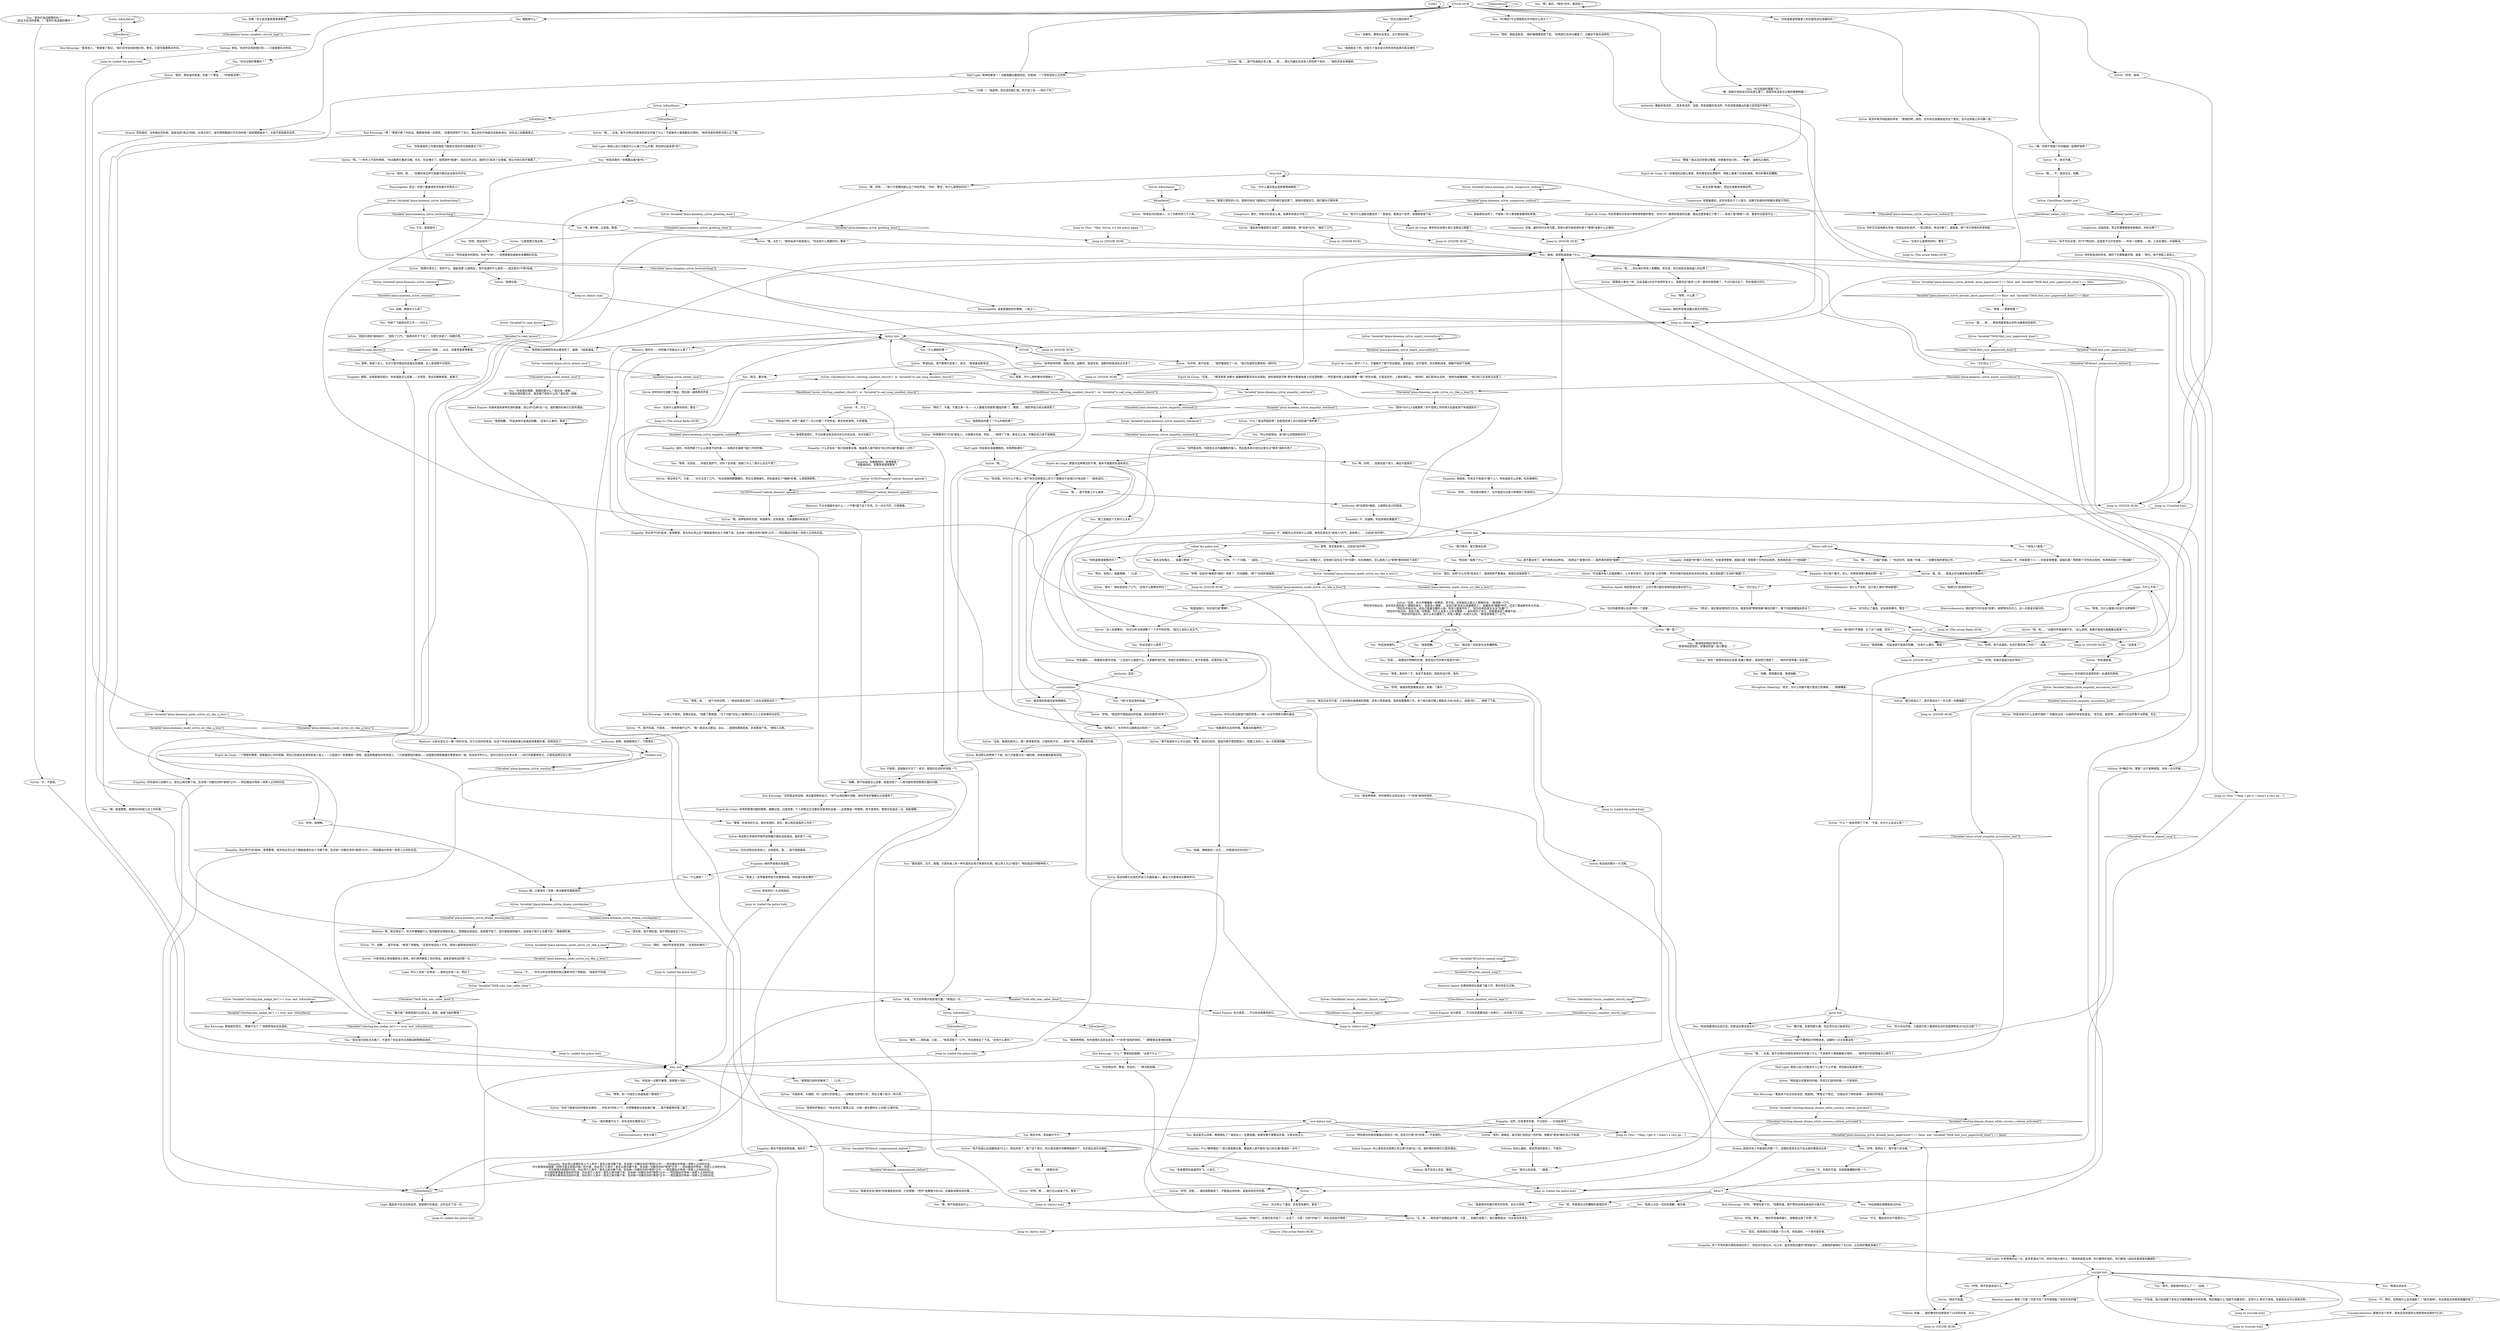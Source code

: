 # KINEEMA / SYLVIE
# Your wildly successful phone call to Sylvie Malaiika.
# ==================================================
digraph G {
	  0 [label="START"];
	  1 [label="input"];
	  2 [label="Volition: 好痛……就好像你的自尊受到了20点的伤害，伙计。"];
	  3 [label="Jump to: [suicide hub]"];
	  4 [label="Sylvie: “看起来你像是把它当掉了，但是相信我，我*没有*过问。”她叹了口气。"];
	  5 [label="Volition: 放松。你迟早会找到他们的——只是需要花点时间。"];
	  6 [label="Inland Empire: 有点意思……不过你还是要找到它。"];
	  7 [label="Sylvie: IsKimHere()"];
	  8 [label="IsKimHere()", shape=diamond];
	  9 [label="!(IsKimHere())", shape=diamond];
	  10 [label="Empathy: 你能做到吗，爱情警督？\n你能做到吗，双重荣誉爱情警督？"];
	  11 [label="Empathy: 你必须*行动*起来，爱情警督。首先你必须让这个歇斯底里的女人冷静下来，告诉她一切都在你的*掌控*之中——然后跟加尔特来一场男人之间的对话。"];
	  12 [label="Empathy: 你可以听出她语气里的愤懑——她一点也不想再次跟你通话。"];
	  13 [label="why_hub"];
	  14 [label="called the police hub"];
	  15 [label="You: “我就直说了吧，你是为了保全自己的性命而选择无视法律吗？”"];
	  16 [label="Sylvie: “是的……我知道，只是……”她深深吸了一口气，然后继续说了下去。“还有什么事吗？”"];
	  17 [label="You: “我有种预感，你的感情生活将会发生一个*非常*愉快的转折。”"];
	  18 [label="You: 啊，好吧……但我也是个男人。确定不是我吗？"];
	  19 [label="You: “然后呢？我做了什么？”"];
	  20 [label="Sylvie: “好吧，警官……”她的声音越来越小，就像是远离了听筒一样。"];
	  21 [label="Esprit de Corps: 一个愤怒的警察，拒绝面对心中的恶魔，把自己的挫折发泄到其他人身上——只是因为一枚警徽和一把枪，就选择粗暴地对待其他人。一只快速燃烧的蜡烛——这就是你刚刚暴露在警督前的一面。他没有评判什么，因为已经见过太多太多——你们可能都曾有过，只是他选择记在心里。"];
	  22 [label="Authority: 是啊，我想她明白了。干得漂亮！"];
	  23 [label="Jump to: [SYLVIE HUB]"];
	  24 [label="You: “但是……我跟加尔特聊的时候，感觉他以为你离开是因为*他*。”"];
	  25 [label="Sylvie: “*而且*，我还要处理你的卫生间。就是你用*警察档案*堵住的那个，楼下的厨房都因此积水了。”"];
	  26 [label="Sylvie: “我……见鬼，我不记得对你那些该死的文件做了什么！不是每件小事我都能记得的……”她声音中的怨恨被关心取代了。"];
	  27 [label="Perception (Hearing): “老天，为什么你就不能只管自己的事呢……”她嘟囔着。"];
	  28 [label="Sylvie: “让那首歌见鬼去吧……”"];
	  29 [label="Reaction Speed: 如果她曾经在褴褛飞旋工作，那你肯定见过她。"];
	  30 [label="Sylvie: “哦，各种各样的东西。有迪斯科，还有摇滚。太多迪斯科和摇滚了……”"];
	  31 [label="failure talk hub"];
	  32 [label="Sylvie: “不。什么？”"];
	  33 [label="You: “我有没有唱过……‘圣桑小教堂’？”"];
	  34 [label="You: “那你*为什么*没报警呢？你不觉得工作的地方后面有具尸体很困扰吗？”"];
	  35 [label="Sylvie: “不，抱歉……我不知道。”她清了清喉咙。“这里有电话的人不多。铜线小偷把电话线剪走了……”"];
	  36 [label="Empathy: 有个可怜的家伙想吃掉他的布丁，然后你开始大叫，吐口水，就在他旁边模仿*悲悯射击*……还朝他的食物吐了点口水，之后他好像就没碰过了……"];
	  37 [label="Sylvie: 电流中再次响起她的声音：“那很好啊，真的。也许你应该继续追求这个爱好。也许这样能让你冷静一些。”"];
	  38 [label="Sylvie: “不，我不知道。不是我……”她有些喘不过气。“我一直没去过那边，自从……我很怕那股恶臭，还有那具尸体。”她陷入沉默。"];
	  39 [label="Esprit de Corps: 警督对这种情况的不满，根本不需要用言语来表达。"];
	  40 [label="Sylvie: “我见过水手打架，工会的家伙偷摸我的屁股，还有小孩来偷酒。曾经有整整两个月，有个家伙每天晚上都黏在卡拉OK机上。但是*你*……”她停了下来。"];
	  41 [label="Sylvie: 你听见无线电那头传来一阵放松的叹息声。一阵沉默后，电话中断了。紧接着，那个早已熟悉的声音响起："];
	  42 [label="Jump to: [SYLVIE HUB]"];
	  43 [label="You: “你是说我吗？你需要远离*我*吗？”"];
	  44 [label="Sylvie: “特别是你的房间像被台风刮过一样。弄丢它们是*你*的错——不是我的。”"];
	  45 [label="You: 是啊。她是个女人。也许只是对商品的态度比较强硬。女人是很看中交易的。"];
	  46 [label="love failure hub"];
	  47 [label="skua hub"];
	  48 [label="You: “听起来一点都不像我，我很爱小鸟的！”"];
	  49 [label="You: “继续。我想知道我做了什么。”"];
	  50 [label="SYLVIE HUB"];
	  51 [label="You: “现在哭已经有点太晚了，不是吗？你应该早点用眼泪把警察招来的。”"];
	  52 [label="Sylvie: “哦……不，我没见过，抱歉。”"];
	  53 [label="Reaction Speed: 她回答得太快了，让你不禁只能好奇她到底还擅长些什么。"];
	  54 [label="Drama: 哦，又要来吗？吾辈一直试着帮您摆脱掉的。"];
	  55 [label="Sylvie: “你不住在这里，你*不*明白的。这里是不允许告密的——所有一切都是……呃，工会处理的。内部解决。”"];
	  56 [label="Sylvie: Variable[\"plaza.kineema_sylvie_composure_uniform\"]"];
	  57 [label="Variable[\"plaza.kineema_sylvie_composure_uniform\"]", shape=diamond];
	  58 [label="!(Variable[\"plaza.kineema_sylvie_composure_uniform\"])", shape=diamond];
	  59 [label="You: 金也没穿*制服*，而且在我看来他很自然。"];
	  60 [label="Sylvie: Variable[\"plaza.kineema_sylvie_esprit_youruniform\"]"];
	  61 [label="Variable[\"plaza.kineema_sylvie_esprit_youruniform\"]", shape=diamond];
	  62 [label="!(Variable[\"plaza.kineema_sylvie_esprit_youruniform\"])", shape=diamond];
	  63 [label="Sylvie: “我……见鬼，我不记得对你那该死的文件做了什么！不是每件小事我都会记得的。”她声音里的愤怒为担心让了路。"];
	  64 [label="Sylvie: 电话线另一头没有回应。"];
	  65 [label="Sylvie: “我，呃……是我从你马桶里掏出来的那些吗？”"];
	  66 [label="Sylvie: Variable[\"tc.rank_known\"]"];
	  67 [label="Variable[\"tc.rank_known\"]", shape=diamond];
	  68 [label="!(Variable[\"tc.rank_known\"])", shape=diamond];
	  69 [label="You: “抱歉。那首歌的事，我很抱歉。”"];
	  70 [label="Sylvie: CheckItem(\"music_smallest_church_tape\")"];
	  71 [label="CheckItem(\"music_smallest_church_tape\")", shape=diamond];
	  72 [label="!(CheckItem(\"music_smallest_church_tape\"))", shape=diamond];
	  73 [label="Empathy: 当然。还有更多的爱。不过现在——行动起来吧！"];
	  74 [label="Sylvie: “各种各样的歌。招摇乐团。迪斯科，摇滚也有。迪斯科和摇滚有点太多了……”"];
	  75 [label="You: “喂，我是警察。我想问问你前几天工作的事。”"];
	  76 [label="You: “没事的，事情总会发生。这不是你的错。”"];
	  77 [label="Sylvie: “拜托了，不要。不要又来一次——人人都看见你那把‘酷炫的枪’了，警探……”她的声音已经出离愤怒了。"];
	  78 [label="You: “也许你能帮我认出其中的一个首歌……”"];
	  79 [label="Sylvie: Variable[\"plaza.kineema_sylvie_reaction\"]"];
	  80 [label="Variable[\"plaza.kineema_sylvie_reaction\"]", shape=diamond];
	  81 [label="!(Variable[\"plaza.kineema_sylvie_reaction\"])", shape=diamond];
	  82 [label="You: “等等，你一开始怎么知道我是个警探的？”"];
	  83 [label="Sylvie: “是的，呃……”安静的电流声代表塞尔维对此没有任何评论。"];
	  84 [label="Sylvie: “我很抱歉。”听起来她不是真的抱歉。“还有什么事吗，警探？”"];
	  85 [label="You: “好吧。你离开是因为加尔特吗？”"];
	  86 [label="Sylvie: “也许吧，我不知道……”她好像放松了一点。“我只知道现在要放松一段时间。”"];
	  87 [label="You: “塞尔维？我相信我们之前见过。是我，褴褛飞旋的警探！”"];
	  88 [label="Sylvie: IsKimHere()"];
	  89 [label="IsKimHere()", shape=diamond];
	  90 [label="!(IsKimHere())", shape=diamond];
	  91 [label="Sylvie: “你得去问问其他人。马丁内斯有好几千人呢。”"];
	  92 [label="Kim Kitsuragi: “看起来卡拉洁没有说谎，就是她。”警督记下笔记。“这就证实了她的故事——是她打的电话。”"];
	  93 [label="Inland Empire: 你身体里有某种东西叫嚣着，想让你*忘掉*这一切。就好像你扔掉它们是有理由。"];
	  94 [label="Sylvie: Variable[\"XP.sylvie_named_song\"]"];
	  95 [label="Variable[\"XP.sylvie_named_song\"]", shape=diamond];
	  96 [label="!(Variable[\"XP.sylvie_named_song\"])", shape=diamond];
	  97 [label="You: “听起来确实很像我说过的话。”"];
	  98 [label="You: “我真心为这一切向你道歉，塞尔维。”"];
	  99 [label="You: “姑娘，稍微放松一点点……你难道没派对过吗？”"];
	  100 [label="Jump to: [called the police hub]"];
	  101 [label="Sylvie: 电话线那头女孩的声音几乎越变越小，最后几乎要淹没在静电声中。"];
	  102 [label="Sylvie: “嗯。”"];
	  103 [label="You: “其实呢，我不想知道。我不想知道发生了什么。”"];
	  104 [label="You: 摆脱掉什么？"];
	  105 [label="You: “我身上一定带着某种官方的警察档案。你知道可能在哪吗？”"];
	  106 [label="You: “好吧，我理解。”"];
	  107 [label="You: “抱歉，我不知道是怎么回事，就是失控了——我可能有愤怒管理方面的问题。”"];
	  108 [label="Composure: 是的，你绝对应该这么做。如果弄丢就太可怕了。"];
	  109 [label="Empathy: 她的声音里流露出真实的悲伤。"];
	  110 [label="Sylvie: “招摇乐团的‘继续前行’。”她叹了口气。“我再也听不下去了，你把它变成了一场模仿秀。”"];
	  111 [label="Sylvie: “你是说我为什么会离开酒吧？”你能听出另一头她的声音有些紧张。“老实说，我觉得……跟你讨论这件事不太舒服，先生。”"];
	  112 [label="Volition: 别这么偏执，她显然说的是别人，不是你。"];
	  113 [label="Sylvie: “我很抱歉。”听起来她不是真的抱歉。“还有什么事吗，警探？”"];
	  114 [label="Jump to: [SYLVIE HUB]"];
	  115 [label="Sylvie: CheckItem(\"music_smallest_church_tape\")"];
	  116 [label="CheckItem(\"music_smallest_church_tape\")", shape=diamond];
	  117 [label="!(CheckItem(\"music_smallest_church_tape\"))", shape=diamond];
	  118 [label="SYLVIE"];
	  119 [label="You: “所以你是想说，是*我*让你想辞职的吗？”"];
	  120 [label="You: “我是指我们。你应该打给*警察*。”"];
	  121 [label="Sylvie: “好吧，继续。”"];
	  122 [label="You: “你辞了飞旋旅社的工作——为什么？”"];
	  123 [label="Reaction Speed: 棒球？打架？问答节目？空中抓钥匙？安抚炸毛的猫？"];
	  124 [label="You: “我为什么威胁说要自杀？！我是说，看看这个世界，我很愿意留下来！”"];
	  125 [label="You: 不是吧，连制服也不见了！老天，我真的应该好好调查一下。"];
	  126 [label="Sylvie: “我不知道以后该跟他说*什么*。然后你来了，毁了这个地方。所以我没做任何解释就离开了。也许我应该告诉他的……”"];
	  127 [label="You: “我可以告诉他。”（接受。）"];
	  128 [label="lasthub"];
	  129 [label="Sylvie: “我甚至还没*提到*你拿着枪到处晃，打扰顾客，*恐吓*说要唱卡拉OK，还威胁说要自杀的事……”"];
	  130 [label="Volition: 我不会这么肯定，警探。"];
	  131 [label="Jump to: [You: \"\"Okay, I get it. I wasn't a very go...\"]"];
	  132 [label="You: 我很愿意帮忙，不过如果没有这些内在化的厌女症，也许也能行？"];
	  133 [label="Rhetoric: 我的天——你的脑子到底出什么事了？！"];
	  134 [label="You: “你说我在唱歌，我唱的是什么？我在找一首歌……”\n“除了招摇乐团的歌之外，我还唱了别的什么吗？我在找一首歌……”"];
	  135 [label="Sylvie: “希望如此。请不要再打给我了。再见。”她准备挂断电话。"];
	  136 [label="Sylvie: “鸟类标本。大贼鸥。你一边把它扔到墙上，一边喊着‘去死吧小鸟’，然后又像个疯子一样大笑。”"];
	  137 [label="Sylvie: “我猜也是。”"];
	  138 [label="Sylvie: “还有，你大声嚷嚷着一些教堂，杏子味，还有鱼缸之类让人费解的话。”她深吸一口气。\n“然后你开始尖叫，说你其实真的是个‘很酷的家伙’，但是没人理解……说自己是‘有史以来最酷的人’。加姆洛克*最酷*的仔。还说了跟迪斯科有关的话……”\n“然后你开始尖叫，说自己是最无趣的人类，所有人都离开你了，‘因为你真的是太太太*无趣*了。”\n“然后你开始尖叫，说自己是一坨狗屎，为什么会有人让你当警察——说你会炒了自己，但是就连这个都做不到……”\n“然后你开始尖叫，说什么末日要到了，所有人都是一坨屎什么的。”她深深地吸了一口气。"];
	  139 [label="Sylvie: “好吧……”现在她冷静多了。也许是因为注意力转移到了其他地方。"];
	  140 [label="Empathy: 不，你就是那个人——你是爱情警督，超级红娘！帮帮那个可怜的女孩吧，免得她变成一个*老姑娘*！"];
	  141 [label="Sylvie: “住在这附近的其他人。当地居民。我……我不想惹麻烦……”"];
	  142 [label="Jump to: [called the police hub]"];
	  143 [label="Jump to: [SYLVIE HUB]"];
	  144 [label="Sylvie: 电话线的那头一片沉默。"];
	  145 [label="You: “好吧，谢谢你愿意跟我谈话。保重。”[离开。]"];
	  146 [label="You: “他邀请你出去的时候，难道没有越界吗？”"];
	  147 [label="Electrochemistry: 她的语气中并没有*怨恨*。她想等你先开口，这一点是毫无疑问的。"];
	  148 [label="Sylvie: “是的。你把*什么东西*丢进去了。搞得厨房严重漏水。我想应该就是那个。”"];
	  149 [label="Empathy: 这就是*你*要介入的地方。你是爱情警督，超级红娘！帮帮那个可怜的女孩吧，免得她变成一个*老姑娘*！"];
	  150 [label="You: “老爹要带你装逼带你飞，小宝贝。”"];
	  151 [label="Empathy: 你必须*行动*起来，爱情警督。首先你必须让这个歇斯底里的女人冷静下来，告诉她一切都在你的*掌控*之中——然后跟加尔特来一场男人之间的对话。"];
	  152 [label="Electrochemistry: 发生大事了。"];
	  153 [label="Sylvie: Variable[\"whirling.kim_badge_lie\"] == true  and  IsKimHere()"];
	  154 [label="Variable[\"whirling.kim_badge_lie\"] == true  and  IsKimHere()", shape=diamond];
	  155 [label="!(Variable[\"whirling.kim_badge_lie\"] == true  and  IsKimHere())", shape=diamond];
	  156 [label="Sylvie: “哦，好吧……”她几乎是瞬间就认出了你的声音。“你好，警官，有什么能帮你的吗？”"];
	  157 [label="You: “那只贱鸟，是它罪有应得。”"];
	  158 [label="You: “明白。别担心，我能理解。”（让步。）"];
	  159 [label="Sylvie: Variable[\"plaza.kineema_made_sylvie_cry_like_a_boss\"]"];
	  160 [label="Variable[\"plaza.kineema_made_sylvie_cry_like_a_boss\"]", shape=diamond];
	  161 [label="!(Variable[\"plaza.kineema_made_sylvie_cry_like_a_boss\"])", shape=diamond];
	  162 [label="Jump to: [SYLVIE HUB]"];
	  163 [label="You: “喂，塞尔维，又是我，警探。”"];
	  164 [label="You: “其实，我觉得自己可能是一只小鸟。你知道的，一个观鸟爱好者。”"];
	  165 [label="Authority: 爆裂的电流声……更多电流声，没错，更多甜蜜的电流声。你言语里透露出的暴力显然是吓到她了。"];
	  166 [label="You: “你知道我的工作报告跑到飞旋旅社背后的垃圾箱里去了吗？”"];
	  167 [label="You: “警督，你有你的方法，我也有我的。现在，能让我完成我的工作吗？”"];
	  168 [label="Sylvie: 电话那头传来的呼吸声说明塞尔维还没挂电话。她听到了一切。"];
	  169 [label="Kim Kitsuragi: “好吧。”警督咬紧下巴。“但要知道，我不赞同这种没来由的大喊大叫。”"];
	  170 [label="You: “嗯，我不知道该说什么……”"];
	  171 [label="Sylvie: Variable[\"plaza.kineema_sylvie_already_know_paperwork\"] == false  and  Variable[\"TASK.find_your_paperwork_done\"] == false"];
	  172 [label="Variable[\"plaza.kineema_sylvie_already_know_paperwork\"] == false  and  Variable[\"TASK.find_your_paperwork_done\"] == false", shape=diamond];
	  173 [label="!(Variable[\"plaza.kineema_sylvie_already_know_paperwork\"] == false  and  Variable[\"TASK.find_your_paperwork_done\"] == false)", shape=diamond];
	  174 [label="Sylvie: Variable[\"XP.detect_compromized_skillset\"]"];
	  175 [label="Variable[\"XP.detect_compromized_skillset\"]", shape=diamond];
	  176 [label="!(Variable[\"XP.detect_compromized_skillset\"])", shape=diamond];
	  177 [label="You: “啊，是的，*那份*文件。我找到了。”"];
	  178 [label="Sylvie: “很好。那就没有丢。”她好像稍微宽慰了些。“别再把它扔进马桶里了。马桶也不喜欢这样的。”"];
	  179 [label="Sylvie: “是的，我确定。每次我们谈到这个的时候，我都会*更加*确定自己不知道。”"];
	  180 [label="You: 我的天啦，老姑娘可不行！"];
	  181 [label="You: 住嘴！你才是双重荣誉爱情警督。"];
	  182 [label="You: “我想我已经得到所有必要信息了，谢谢。”[结束通话。]"];
	  183 [label="You: “好吧。就这些吗？”"];
	  184 [label="Sylvie: Variable[\"plaza.kineema_made_sylvie_cry_like_a_boss\"]"];
	  185 [label="Variable[\"plaza.kineema_made_sylvie_cry_like_a_boss\"]", shape=diamond];
	  186 [label="!(Variable[\"plaza.kineema_made_sylvie_cry_like_a_boss\"])", shape=diamond];
	  187 [label="You: “你见过我的警徽吗？”"];
	  188 [label="You: “你见过我的枪吗？”"];
	  189 [label="You: 等等，为什么她好像对你很恼火？"];
	  190 [label="You: Variable[\"plaza.kineema_sylvie_empathy_redcheck\"]"];
	  191 [label="Variable[\"plaza.kineema_sylvie_empathy_redcheck\"]", shape=diamond];
	  192 [label="!(Variable[\"plaza.kineema_sylvie_empathy_redcheck\"])", shape=diamond];
	  193 [label="Jump to: [Untitled hub]"];
	  194 [label="Sylvie: Variable[\"plaza.kineema_sylvie_greeting_done\"]"];
	  195 [label="Variable[\"plaza.kineema_sylvie_greeting_done\"]", shape=diamond];
	  196 [label="!(Variable[\"plaza.kineema_sylvie_greeting_done\"])", shape=diamond];
	  197 [label="Sylvie: “你当着所有人的面挥舞它，让大家形容它。你说它能‘让你冷静’。然后你就开始说些自杀的玩笑话。我又想起那个生动的*画面*了。”"];
	  198 [label="Composure: 话说回来，真正的警察都是有制服的。你的去哪了？"];
	  199 [label="unionisthelaw"];
	  200 [label="You: “等等，金，”（放下你的话筒。）“她说的是实话吗？工会在这里执法吗？”"];
	  201 [label="You: 我就顺其自然了。不是每一件小事我都需要得到答案。"];
	  202 [label="Esprit de Corps: 有些穿着标志性珀尔修斯黑制服的警官，在RCM一路爬到很高的位置，最后还是穿着它下葬了——其他人更*随意*一些。看来你也是其中之一。"];
	  203 [label="Sylvie: “我……呃……那些档案是我从你的马桶里捡回来的。”"];
	  204 [label="Jump to: [The actual Radio HUB]"];
	  205 [label="You: 不过，我真是吗？"];
	  206 [label="Sylvie: Variable[\"whirling.klaasje_drama_white_success_volition_activated\"]"];
	  207 [label="Variable[\"whirling.klaasje_drama_white_success_volition_activated\"]", shape=diamond];
	  208 [label="!(Variable[\"whirling.klaasje_drama_white_success_volition_activated\"])", shape=diamond];
	  209 [label="Volition: 你*确定*吗，警督？出于某种原因，你有一点点怀疑……"];
	  210 [label="Half Light: 她担心自己可能会不小心做了什么坏事。然后她记起来是*你*。"];
	  211 [label="Empathy: 什么厌女症？我只是就事论事。难道男人就不能在*自己的头脑*里诚实一点吗？"];
	  212 [label="Sylvie: “有啊。这是你*最喜欢*唱的一首歌了。时间越晚，*那个*出现的就越多。”"];
	  213 [label="You: “等等，先别挂……你很生我的气，对吗？告诉我，我做了什么？我什么也记不清了。”"];
	  214 [label="Sylvie: “呃……你比他们所有人更糟糕。老实说，你已经到达咄咄逼人的边界了。”"];
	  215 [label="Sylvie: “就算是小事也一样，比如凌晨3点也不肯把声音关小。我甚至还*喜欢*上你一直听的某首歌了。不过已经过去了。现在我很讨厌它。”"];
	  216 [label="Sylvie: “然后就是你的房间。你的*计划*，一场想看看到底能有多糟糕的实验。”"];
	  217 [label="Sylvie: “我想叫清洁工，但你不让。威胁说要‘让我明白’。我不知道你什么意思——而且我也*不想*知道。”"];
	  218 [label="Sylvie: “不，不是我。”"];
	  219 [label="You: “我把枪给你看了？什么时候的事？”"];
	  220 [label="Empathy: 是的。你显然做了什么让她很不安的事——当她还在褴褛飞旋工作的时候。"];
	  221 [label="You: 是啊，肯定是其他人，比如说*加尔特*。"];
	  222 [label="Antics hub"];
	  223 [label="Untitled hub"];
	  224 [label="suicide hub"];
	  225 [label="Sylvie: “好吧。”她显然不想挑战你的权威。现在你感觉*好多了*。"];
	  226 [label="Jump to: [called the police hub]"];
	  227 [label="Suggestion: 你在她的话语里听到一丝谴责的意味。"];
	  228 [label="You: “就这些？听起来也没多糟糕嘛。”"];
	  229 [label="Sylvie: “等等，真的吗？不，肯定不是真的。我喜欢加尔特，真的。”"];
	  230 [label="Sylvie: IsKimHere()"];
	  231 [label="IsKimHere()", shape=diamond];
	  232 [label="!(IsKimHere())", shape=diamond];
	  233 [label="You: “他说他邀请你出去约会。你是说这事没发生吗？”"];
	  234 [label="Sylvie: CheckItem(\"jacket_rcm\")"];
	  235 [label="CheckItem(\"jacket_rcm\")", shape=diamond];
	  236 [label="!(CheckItem(\"jacket_rcm\"))", shape=diamond];
	  237 [label="Sylvie: Variable[\"plaza.kineema_sylvie_birdwatching\"]"];
	  238 [label="Variable[\"plaza.kineema_sylvie_birdwatching\"]", shape=diamond];
	  239 [label="!(Variable[\"plaza.kineema_sylvie_birdwatching\"])", shape=diamond];
	  240 [label="Inland Empire: 你心里有些东西想让你立即*忘掉*这一切。就好像你扔掉它们是有理由。"];
	  241 [label="Logic: 为什么不呢？"];
	  242 [label="You: “你和加尔特，对吧？遇到了一点小问题？不用多说，都交给老爹吧。大老爹我。”"];
	  243 [label="You: “什么贼鸥的事？”"];
	  244 [label="You: “为什么最后我总是把事情搞砸呢？”"];
	  245 [label="You: “是你打电话报警的吗？”\n（验证卡拉洁的故事。）“是你打电话报的警吗？”"];
	  246 [label="You: “我明白了。也许你可以跟我说点别的？”（让步。）"];
	  247 [label="Empathy: 你懂女人，还有她们没完没了的*问题*。叽叽喳喳的。怎么能有人让*爱情*那样继续下去呢？"];
	  248 [label="Sylvie: “你在飞旋旅社的时候告诉我的……你告诉*所有人*了。还把警徽拿出来给我们看……我不需要再听第二遍了。”"];
	  249 [label="Sylvie: “那是只漂亮的小鸟，我刚开始在飞旋旅社工作的时候它就在那了。我真的很喜欢它。我们都叫它斯科蒂……”"];
	  250 [label="You: “等等，为什么跟我讨论会不太舒服啊？”"];
	  251 [label="You: “好吧，我不会逼你。你还打算回来工作吗？”（总结。）"];
	  252 [label="Sylvie: “*请*不要把加尔特卷进来，这跟你一点关系都没有！”"];
	  253 [label="You: “听起来很激烈。”"];
	  254 [label="hub_hub"];
	  255 [label="Logic: 看起来卡拉洁没有说谎，就是她打的电话。正好证实了这一点。"];
	  256 [label="Jump to: [called the police hub]"];
	  257 [label="Drama: 她是所有人中最诚实的那一个。丑陋的谎言永远不会从她的嘴里说出来！"];
	  258 [label="Sylvie: IsTHCPresent(\"radical_feminist_agenda\")"];
	  259 [label="IsTHCPresent(\"radical_feminist_agenda\")", shape=diamond];
	  260 [label="!(IsTHCPresent(\"radical_feminist_agenda\"))", shape=diamond];
	  261 [label="Sylvie: “不，你真的不是。你就是最糟糕的那一个。”"];
	  262 [label="You: “我是想向你展示明天的世界。末日大恐慌。”"];
	  263 [label="You: “告诉我，你为什么宁愿让一具尸体在后院里挂上好几个星期也不给我们打电话呢？”（继续追问。）"];
	  264 [label="Esprit de Corps: 感觉你应该很久很久没穿自己那套了。"];
	  265 [label="Sylvie: “悲伤？我想你说的应该是‘圣桑小教堂’。直到把它毁掉了……”她的声音带着一丝失望。"];
	  266 [label="Empathy: 她的声音顺从而虚弱。"];
	  267 [label="Drama: 您知道的，当你掏出您的枪，我是说您*真正*的枪，对准太阳穴，装作想把脑袋打开花的时候？就是摆脱掉这个。大家不是很喜欢这样。"];
	  268 [label="Rhetoric: 嗯，我记得这个。你大声嚷嚷着什么“我的脑浆会喷射在墙上，把墙面全部染红。我是看不到了，因为那是我的脑子。没有脑子我什么也看不到！”画面很形象。"];
	  269 [label="Jump to: [suicide hub]"];
	  270 [label="You: “塞尔维，别害怕那头猪。你必须为自己挺身而出！”"];
	  271 [label="Sylvie: “我已经说过了，我不想谈这个！你又把一切都搞砸了！”"];
	  272 [label="Sylvie: 电话那头突然停了下来。你几乎能看见另一端的她，用食指缠绕着电话线。"];
	  273 [label="Authority: 屁话！"];
	  274 [label="Jump to: [called the police hub]"];
	  275 [label="You: “我把它们丢进厕所的？”"];
	  276 [label="Empathy: 绝对不能变成老姑娘，我的天！"];
	  277 [label="Empathy: 什么*精神错乱*？我只是就事论事。难道男人就不能在*自己的头脑*里诚实一点吗？"];
	  278 [label="You: “嗯……”（对着扩音器。）“你还在吗，姑娘？听着……一切都在我的掌控之中。”"];
	  279 [label="Sylvie: “天啦。”对方的呼吸开始变得沉重。“离我远一点……”"];
	  280 [label="You: “喂，你想不想抽个时间跟我一起喝杯咖啡？”"];
	  281 [label="Jump to: [called the police hub]"];
	  282 [label="Sylvie: “不……”你可以听出背景里的她又重新夺回了控制权。“我真的不知道。”"];
	  283 [label="Sylvie: “警服？我从没见你穿过警服，你穿着你自己的……*衣服*。迪斯科之类的。”"];
	  284 [label="Sylvie: Variable[\"plaza.kineema_sylvie_empathy_redcheck\"]"];
	  285 [label="Variable[\"plaza.kineema_sylvie_empathy_redcheck\"]", shape=diamond];
	  286 [label="!(Variable[\"plaza.kineema_sylvie_empathy_redcheck\"])", shape=diamond];
	  287 [label="Sylvie: IsKimHere()"];
	  288 [label="IsKimHere()", shape=diamond];
	  289 [label="!(IsKimHere())", shape=diamond];
	  290 [label="Alice: “对方终止了通话。还有其他事吗，警官？”"];
	  291 [label="You: 没错，她擅长什么呢？"];
	  292 [label="Half Light: 她神经紧张？！试着隐藏在脆弱背后。你是神。一个愤怒但却公正的神。"];
	  293 [label="Sylvie: “不，拜托，别再搞什么自杀威胁了！*谢天谢地*，你总算是没有那把愚蠢的枪了……”"];
	  294 [label="Kim Kitsuragi: “显然是这样没错，请试着控制你自己。”怒气从他的眼中消散，他的声音好像都比之前柔和了。"];
	  295 [label="Half Light: 她担心自己可能会不小心做了什么坏事。然后她记起来是*你*。"];
	  296 [label="Jump to: [The actual Radio HUB]"];
	  297 [label="garte hub"];
	  298 [label="Sylvie: “特别是台风要来的时候。弄丢它们是你的错——不是我的。”"];
	  299 [label="Jump to: [The actual Radio HUB]"];
	  300 [label="You: “我很抱歉。”"];
	  301 [label="Sylvie: “我想你好像说过：*自从你去了那里之后，它就一直在朝你头上拉屎*之类的话。”"];
	  302 [label="Sylvie: “不过，看起来你也不是很开心。”"];
	  303 [label="You: “我想我已经听的够多了。”（让步。）"];
	  304 [label="Jump to: [Antics hub]"];
	  305 [label="Sylvie: “我……我不知道我必须上报……我……我以为最后总会有人把他弄下来的……”她的声音支离破碎。"];
	  306 [label="You: “我有种预感，你的感情生活将会发生一个*非常*愉快的转折。”（朝警督会意地眨眨眼。）"];
	  307 [label="Kim Kitsuragi: “什么？”警督抬起肩膀。“这是干什么？”"];
	  308 [label="Empathy: 不。她跟你之间没有什么问题。她肯定是在生*其他人*的气。其他男人……比如说*加尔特*。"];
	  309 [label="Sylvie: “你知道的……”她像是在搜寻词语。“工会说什么就是什么。大家都听他们的，而他们会照顾自己人，差不多就是，这里所有人吧。”"];
	  310 [label="Rhetoric: 以前也发生过一模一样的对话。对于过去的你来说，在这个年轻女孩面前建立权威是很重要的事。别再回去了。"];
	  311 [label="Esprit de Corps: 有愤怒管理问题的警察，报酬过低，过度劳累，个人和职业生活都处在崩溃的边缘——这更像是一种惯例，而不是例外。警督也知道这一点。他能理解。"];
	  312 [label="Alice: “还有什么能帮你的吗，警官？”"];
	  313 [label="Jump to: [SYLVIE HUB]"];
	  314 [label="Jump to: [SYLVIE HUB]"];
	  315 [label="You: “你*确定*不记得我把文件冲到什么地方了？”"];
	  316 [label="Electrochemistry: 没什么不对的，这只是人类的*原始欲望*。"];
	  317 [label="Authority: 咳咳……纠正：双重荣誉爱情警督。"];
	  318 [label="You: “好吧，我明白了。我不是个好住客。”"];
	  319 [label="You: “呃，你是我见过的糟糕的酒馆招待！”"];
	  320 [label="Empathy: 不，别逼她。听起来她好像要哭了。"];
	  321 [label="Sylvie: “是吗？”她听起来松了口气。“还有什么能帮你的吗？”"];
	  322 [label="Sylvie: “不知道。我只知道接下来你又开始挥舞着手中的钞票。然后喊着什么‘钱是不会撒谎的’，还有什么‘枪买不来钱，但是钱永远可以拿来买枪’。”"];
	  323 [label="You: “你见到我的警服了吗？”\n“喂，我刚才找到自己的巡逻斗篷了，但是你有没有见过我的警察制服？”"];
	  324 [label="Empathy: 相信我，你肯定不想成为*那个人*。你知道是怎么回事。叽叽喳喳的。"];
	  325 [label="Sylvie: “哦，太好了。”她听起来不是很高兴。“你还有什么需要的吗，警探？”"];
	  326 [label="Composure: 他穿着便衣。这完全是出于个人意识，这跟不知道你的制服在哪是不同的。"];
	  327 [label="Sylvie: “很好。”她的声音有些宽慰。“还有别的事吗？”"];
	  328 [label="Sylvie: “呃。”一阵令人不安的停顿。“你试着把它塞进马桶，先生，完全堵住了。我把厕所*疏通*，找回文件之后，就把它们丢进了垃圾箱，我以为你已经不需要了。”"];
	  329 [label="Sylvie: “没有，我真的很开心，我一直很喜欢他。只是时机不对……那具尸体，还有其他的事。”"];
	  330 [label="Jump to: [Antics hub]"];
	  331 [label="Sylvie: “我*真的*不想提。忘了这个话题，好吗？”"];
	  332 [label="Authority: 再*加把劲*推她。让她明白自己的错误。"];
	  333 [label="Encyclopedia: 或者是脑损伤的警察。二者之一。"];
	  334 [label="Rhetoric: 不论共情跟你说什么——*不要*接下这个任务。它一点也不好，它很难看。"];
	  335 [label="Alice: “还有什么能帮你的吗，警官？”"];
	  336 [label="You: “再见，塞尔维。”"];
	  337 [label="Untitled hub"];
	  338 [label="You: （大喊：）“我是神。你应该向我汇报，而不是工会——明白了吗？”"];
	  339 [label="Sylvie: Variable[\"plaza.kineema_sylvie_drama_suicidejokes\"]"];
	  340 [label="Variable[\"plaza.kineema_sylvie_drama_suicidejokes\"]", shape=diamond];
	  341 [label="!(Variable[\"plaza.kineema_sylvie_drama_suicidejokes\"])", shape=diamond];
	  342 [label="You: “你知道是谁把被害人的衣服丢进垃圾箱的吗？”"];
	  343 [label="You: “*我*才是这里的权威。”"];
	  344 [label="Sylvie: 你听到电流的声音。她的下巴摩擦着听筒。接着：“拜托，我不想惹上其他人。”"];
	  345 [label="Sylvie: “大家没钱让电线重新投入使用。他们用的都是工会的电话，或者是海岸边的那一台……”"];
	  346 [label="Conceptualization: 要离开这个世界，我肯定会有很多比用枪更有创意的*方法*。"];
	  347 [label="Alice: “对方终止了通话。还有其他事吗，警官？”"];
	  348 [label="Jump to: [SYLVIE HUB]"];
	  349 [label="You: “那工会跟这个又有什么关系？”"];
	  350 [label="You: “好吧。我不知道该说什么。”"];
	  351 [label="Empathy: 哦耶。这就是我的观点。你知道是怎么回事——交易型，而且还歇斯底里。疯婆子。"];
	  352 [label="Jump to: [Antics hub]"];
	  353 [label="Sylvie: “我不知道有什么可以说的，警官。我没打给你，是因为我不想招惹别人，招惹工会的人。这一点我很抱歉。”"];
	  354 [label="Sylvie: “我……我不想惹上什么麻烦……”"];
	  355 [label="Jump to: [called the police hub]"];
	  356 [label="Sylvie: “是的，我知道你是谁。你是一个警官……*你就是法律*。”"];
	  357 [label="Sylvie: “你想要用它*打动*某些人。大家都在吃饭，然后……”她停了下来，欲言又止地，不确定自己该不该继续。"];
	  358 [label="Jump to: [Antics hub]"];
	  359 [label="You: “你这话是什么意思？”"];
	  360 [label="Kim Kitsuragi: “法律上不是的。但事实如此，”他看了看周围。“马丁内斯*实际上*是靠码头工人工会来维持治安的。”"];
	  361 [label="You: “等等——警察档案？”"];
	  362 [label="Esprit de Corps: “见鬼……”‘精灵男孩’米歇尔·威廉姆斯警官自言自语到。他的搭档圣丹斯·费舍尔看着他身上的巡逻制服——然后看向墙上挂着的那套一模一样的衣服。它是蓝色的，上面布满灰尘。“他妈的，我们赶快出去吧，”他转向威廉姆斯，“他已经几天没来过这里了。”"];
	  363 [label="You: “它们怎么了？”"];
	  364 [label="You: “明白。”（拒绝任务）"];
	  365 [label="Sylvie: “好吧，但是……请别再惹麻烦了。不要掏出你的枪，或者其他任何东西。”"];
	  366 [label="Half Light: 听起来应该挺糟糕的。你真想知道吗？"];
	  367 [label="Sylvie: Variable[\"plaza.sylvie_exited_once\"]"];
	  368 [label="Variable[\"plaza.sylvie_exited_once\"]", shape=diamond];
	  369 [label="!(Variable[\"plaza.sylvie_exited_once\"])", shape=diamond];
	  370 [label="Sylvie: Variable[\"TASK.who_was_caller_done\"]"];
	  371 [label="Variable[\"TASK.who_was_caller_done\"]", shape=diamond];
	  372 [label="!(Variable[\"TASK.who_was_caller_done\"])", shape=diamond];
	  373 [label="Jump to: [You: \"\"Okay, I get it. I wasn't a very go...\"]"];
	  374 [label="Empathy: *开始*了。恋爱任务开始了——太迟了，大家！已经*开始*了。现在去找加尔特吧！"];
	  375 [label="Sylvie: “我也不知道。”"];
	  376 [label="You: 请不要这样了。我不想再说这种话。（拒绝这个爱情任务——虽然真的感觉*很棒*。）"];
	  377 [label="Empathy: 你只是个瘸子。怎么，你想变得更*通情达理*一些？"];
	  378 [label="Jump to: [Antics hub]"];
	  379 [label="You: “我的警徽不见了。你有没有在哪里见过？”"];
	  380 [label="Jump to: [SYLVIE HUB]"];
	  381 [label="Sylvie: “……”"];
	  382 [label="You: “你会明白的，警督。你会的。”（再次眨眨眼。）"];
	  383 [label="Sylvie: “哪一首？”"];
	  384 [label="Half Light: 大家想离你远一点，甚至是溜出门外，但你开始大喊什么：“我他妈就是法律，你们都得听我的，你们都是一起凶杀案调查的嫌疑犯！”。"];
	  385 [label="You: “是的，但是我的枪怎么了？”（总结。）"];
	  386 [label="You: “什么麻烦？！”"];
	  387 [label="Composure: 没错。最好别问太多问题，免得大家开始觉得你是个*警察*或者什么之类的。"];
	  388 [label="Jump to: [The actual Radio HUB]"];
	  389 [label="Sylvie: “我，呃……”对面的声音摇摆不定。“这么说吧，我离开是因为我需要远离某个人。”"];
	  390 [label="Sylvie: Variable[\"plaza.sylvie_empathy_accusation_hint\"]"];
	  391 [label="Variable[\"plaza.sylvie_empathy_accusation_hint\"]", shape=diamond];
	  392 [label="!(Variable[\"plaza.sylvie_empathy_accusation_hint\"])", shape=diamond];
	  393 [label="Jump to: [SYLVIE HUB]"];
	  394 [label="Sylvie: “好吧。那……我们可以结束了吗，警官？”"];
	  395 [label="Logic: 所以工会有一台电话——海岸边也有一台。明白了。"];
	  396 [label="Inland Empire: 有点意思……不过你还需要找到一份拷贝——在你毁了它之前。"];
	  397 [label="Sylvie: Variable[\"TASK.find_your_paperwork_done\"]"];
	  398 [label="Variable[\"TASK.find_your_paperwork_done\"]", shape=diamond];
	  399 [label="!(Variable[\"TASK.find_your_paperwork_done\"])", shape=diamond];
	  400 [label="Empathy: 你知道自己该做什么。首先让她冷静下来，告诉她一切都在你的*掌控*之中——然后跟加尔特来一场男人之间的对话。"];
	  401 [label="You: “我知道的，宝贝，我懂。只是你身上有一种可爱的女孩子家家的东西，能让男人为之*疯狂*。特别是加尔特那种男人。”"];
	  402 [label="Jump to: [SYLVIE HUB]"];
	  403 [label="REACT"];
	  404 [label="You: “好吧，下一个问题。”（返回。）"];
	  405 [label="Sylvie: “什么？我当然困扰啊！但是我觉得工会已经知道尸体的事了。”"];
	  406 [label="Sylvie: “没人会报警的。”你可以听出她调整了一下手中的听筒。“因为工会的人会生气。”"];
	  407 [label="You: “看来我的权威也是有限度的。”"];
	  408 [label="You: “那首特别特别*悲伤*的。”\n“那首特别悲伤的，好像讲的是一座小教堂……？”"];
	  409 [label="Esprit de Corps: 在一间潮湿的出租公寓里，两名警官站在黑暗中。地板上铺满了垃圾和酒瓶。情况好像有些糟糕。"];
	  410 [label="Esprit de Corps: 其中一个人，尽量躲开了脚下的旧报纸，走到窗边，拉开窗帘。阳光照射进来，蟑螂开始四下逃窜。"];
	  411 [label="You: “等等，什么歌？”"];
	  412 [label="You: “远离谁？”"];
	  413 [label="Sylvie: “什么？”她突然停了下来。“不是，你为什么会这么想？！”"];
	  414 [label="Sylvie: “显然是这样。你是我见过的最糟糕的客人。而且我本来已经在这里见过*够多*混帐东西了……”"];
	  415 [label="Jump to: [called the police hub]"];
	  416 [label="You: “所以你也同意，只是因为有人邀请你出去约会就辞职有点*反应过度*了？”"];
	  417 [label="Kim Kitsuragi: “是其他人。”警督做了笔记。“我们迟早会找到他们的，警官。只是可能要费点时间。”"];
	  418 [label="Encyclopedia: 屁话！你是个戴着绿色羽毛帽子的观鸟人！"];
	  419 [label="You: “它们怎么了？”"];
	  420 [label="You: 我这是怎么回事，精神错乱了？谁说女人一定要结婚。她甚至都不需要谈恋爱。又是女权主义。"];
	  421 [label="Empathy: 你必须以爱情的名义介入其中！首先让她冷静下来，告诉她一切都在你的*掌控*之中——然后跟加尔特来一场男人之间的对话。\n作为爱情民族国度（同样代表太阳和闪电）的代表，你必须介入其中！首先让她冷静下来，告诉她一切都在你的*掌控*之中——然后跟加尔特来一场男人之间的对话。\n作为爱情共和国的代表，你必须介入其中！首先让她冷静下来，告诉她一切都在你的*掌控*之中——然后跟加尔特来一场男人之间的对话。\n作为国际爱情基金组织的代表，你必须介入其中！首先让她冷静下来，告诉她一切都在你的*掌控*之中——然后跟加尔特来一场男人之间的对话。\n作为爱情与教育综合部的代表，你必须介入其中！首先让她冷静下来，告诉她一切都在你的*掌控*之中——然后跟加尔特来一场男人之间的对话。"];
	  422 [label="Sylvie: CheckItem(\"music_whirling_smallest_church\")  or  Variable[\"tc.sad_song_smallest_church\"]"];
	  423 [label="CheckItem(\"music_whirling_smallest_church\")  or  Variable[\"tc.sad_song_smallest_church\"]", shape=diamond];
	  424 [label="!(CheckItem(\"music_whirling_smallest_church\")  or  Variable[\"tc.sad_song_smallest_church\"])", shape=diamond];
	  425 [label="Kim Kitsuragi: 警督面色苍白。“警徽不见了？”他默默地自言自语到。"];
	  426 [label="Jump to: [You: \"\"Hey, Sylvie, it's the police again.\"\"]"];
	  427 [label="Sylvie: “不，绝对不要。”"];
	  428 [label="Sylvie: “我没有生气，只是……”对方又叹了口气。“你总是喝得醉醺醺的，然后又很情绪化，然后就发生了*贼鸥*的事。让我很想辞职。”"];
	  429 [label="Sylvie: “天，我……我知道不该提起这件事。只是……别再打给我了，我们就假装这一切从来没有发生。”"];
	  430 [label="Sylvie: 你听到对方挂断了电话，然后是一道熟悉的声音："];
	  431 [label="You: “你知道是谁报警的吗？”"];
	  432 [label="Jump to: [SYLVIE HUB]"];
	  433 [label="You: “*其他人*是谁？”"];
	  434 [label="You: “我真应该自杀……”"];
	  435 [label="Kim Kitsuragi: “喂！”警督打断了你的话，眼睛里带着一丝愤怒。“如果你控制不了自己，那从现在开始就交给我来询问，你在边上安静做笔记。”"];
	  436 [label="Sylvie: Variable[\"plaza.kineema_made_sylvie_cry_like_a_boss\"]"];
	  437 [label="Variable[\"plaza.kineema_made_sylvie_cry_like_a_boss\"]", shape=diamond];
	  438 [label="!(Variable[\"plaza.kineema_made_sylvie_cry_like_a_boss\"])", shape=diamond];
	  439 [label="Sylvie: “你知道是谁。”"];
	  0 -> 0
	  1 -> 194
	  2 -> 402
	  3 -> 224
	  4 -> 313
	  5 -> 226
	  6 -> 358
	  7 -> 8
	  7 -> 7
	  8 -> 91
	  9 -> 255
	  10 -> 258
	  11 -> 9
	  12 -> 146
	  13 -> 48
	  13 -> 303
	  14 -> 33
	  14 -> 404
	  14 -> 431
	  15 -> 305
	  16 -> 281
	  17 -> 381
	  18 -> 324
	  19 -> 197
	  20 -> 164
	  21 -> 167
	  22 -> 223
	  23 -> 49
	  24 -> 229
	  25 -> 128
	  26 -> 210
	  27 -> 271
	  28 -> 216
	  29 -> 117
	  30 -> 422
	  31 -> 376
	  31 -> 149
	  31 -> 278
	  32 -> 401
	  32 -> 242
	  33 -> 212
	  34 -> 405
	  35 -> 345
	  36 -> 384
	  37 -> 352
	  38 -> 22
	  39 -> 407
	  39 -> 263
	  39 -> 246
	  39 -> 343
	  40 -> 12
	  41 -> 312
	  42 -> 49
	  43 -> 331
	  44 -> 240
	  45 -> 351
	  46 -> 131
	  46 -> 420
	  46 -> 44
	  46 -> 179
	  46 -> 180
	  47 -> 96
	  47 -> 156
	  47 -> 244
	  47 -> 47
	  48 -> 82
	  49 -> 214
	  50 -> 323
	  50 -> 165
	  50 -> 104
	  50 -> 315
	  50 -> 245
	  50 -> 342
	  50 -> 181
	  50 -> 280
	  50 -> 121
	  50 -> 187
	  50 -> 188
	  51 -> 100
	  52 -> 234
	  53 -> 78
	  54 -> 339
	  55 -> 344
	  56 -> 56
	  56 -> 57
	  57 -> 201
	  57 -> 58
	  57 -> 124
	  58 -> 41
	  59 -> 326
	  60 -> 60
	  60 -> 61
	  61 -> 410
	  62 -> 161
	  63 -> 295
	  64 -> 415
	  65 -> 275
	  65 -> 419
	  66 -> 66
	  66 -> 67
	  67 -> 317
	  68 -> 45
	  69 -> 27
	  70 -> 70
	  70 -> 71
	  71 -> 358
	  72 -> 5
	  73 -> 420
	  73 -> 179
	  73 -> 44
	  73 -> 131
	  74 -> 422
	  75 -> 155
	  76 -> 15
	  77 -> 219
	  78 -> 383
	  79 -> 80
	  79 -> 79
	  80 -> 291
	  81 -> 1
	  82 -> 248
	  83 -> 418
	  84 -> 314
	  85 -> 413
	  86 -> 348
	  87 -> 155
	  88 -> 88
	  88 -> 89
	  89 -> 417
	  90 -> 90
	  91 -> 4
	  92 -> 206
	  93 -> 113
	  94 -> 94
	  94 -> 95
	  95 -> 29
	  96 -> 73
	  97 -> 302
	  98 -> 429
	  99 -> 429
	  100 -> 13
	  101 -> 281
	  102 -> 246
	  102 -> 263
	  103 -> 327
	  104 -> 267
	  105 -> 64
	  106 -> 54
	  107 -> 294
	  108 -> 264
	  109 -> 352
	  110 -> 68
	  110 -> 182
	  111 -> 241
	  112 -> 127
	  113 -> 113
	  114 -> 49
	  115 -> 115
	  115 -> 116
	  116 -> 358
	  117 -> 396
	  118 -> 74
	  118 -> 86
	  119 -> 414
	  120 -> 406
	  121 -> 432
	  122 -> 110
	  123 -> 402
	  124 -> 143
	  125 -> 107
	  126 -> 364
	  126 -> 126
	  127 -> 365
	  128 -> 42
	  128 -> 251
	  128 -> 84
	  129 -> 170
	  130 -> 274
	  131 -> 318
	  132 -> 211
	  133 -> 151
	  134 -> 93
	  135 -> 336
	  135 -> 189
	  136 -> 301
	  137 -> 304
	  138 -> 254
	  139 -> 432
	  140 -> 65
	  141 -> 266
	  142 -> 13
	  143 -> 49
	  144 -> 2
	  145 -> 40
	  146 -> 329
	  147 -> 49
	  148 -> 419
	  149 -> 65
	  150 -> 381
	  151 -> 9
	  152 -> 279
	  153 -> 153
	  153 -> 154
	  154 -> 425
	  155 -> 51
	  156 -> 11
	  157 -> 19
	  158 -> 321
	  159 -> 160
	  159 -> 159
	  160 -> 282
	  161 -> 34
	  162 -> 49
	  163 -> 325
	  164 -> 36
	  165 -> 352
	  166 -> 328
	  167 -> 168
	  168 -> 141
	  169 -> 20
	  170 -> 429
	  171 -> 171
	  171 -> 172
	  172 -> 361
	  173 -> 318
	  174 -> 174
	  174 -> 175
	  175 -> 129
	  176 -> 209
	  177 -> 177
	  178 -> 373
	  179 -> 112
	  180 -> 276
	  181 -> 72
	  182 -> 367
	  183 -> 216
	  184 -> 185
	  184 -> 186
	  185 -> 138
	  186 -> 120
	  187 -> 356
	  188 -> 76
	  189 -> 190
	  190 -> 192
	  190 -> 191
	  191 -> 284
	  192 -> 284
	  193 -> 337
	  194 -> 195
	  194 -> 196
	  195 -> 162
	  196 -> 28
	  197 -> 53
	  198 -> 55
	  199 -> 263
	  199 -> 200
	  199 -> 246
	  199 -> 407
	  199 -> 343
	  200 -> 360
	  201 -> 387
	  202 -> 380
	  203 -> 397
	  205 -> 333
	  206 -> 208
	  206 -> 207
	  207 -> 173
	  208 -> 257
	  209 -> 274
	  210 -> 298
	  211 -> 10
	  212 -> 114
	  213 -> 428
	  214 -> 215
	  215 -> 411
	  215 -> 182
	  216 -> 217
	  217 -> 137
	  218 -> 13
	  219 -> 357
	  220 -> 213
	  221 -> 247
	  222 -> 133
	  222 -> 144
	  222 -> 243
	  222 -> 118
	  222 -> 23
	  223 -> 81
	  223 -> 379
	  224 -> 385
	  224 -> 434
	  224 -> 123
	  224 -> 350
	  225 -> 246
	  225 -> 263
	  226 -> 13
	  227 -> 390
	  228 -> 24
	  229 -> 145
	  230 -> 232
	  230 -> 231
	  231 -> 435
	  232 -> 63
	  233 -> 252
	  234 -> 235
	  234 -> 236
	  235 -> 41
	  236 -> 198
	  237 -> 238
	  237 -> 239
	  238 -> 163
	  238 -> 205
	  239 -> 352
	  240 -> 130
	  241 -> 250
	  241 -> 251
	  241 -> 84
	  242 -> 132
	  243 -> 135
	  244 -> 249
	  245 -> 218
	  246 -> 353
	  247 -> 148
	  248 -> 379
	  249 -> 108
	  250 -> 389
	  251 -> 85
	  252 -> 26
	  253 -> 24
	  254 -> 228
	  254 -> 300
	  254 -> 253
	  255 -> 256
	  256 -> 13
	  257 -> 274
	  258 -> 259
	  258 -> 260
	  259 -> 334
	  260 -> 30
	  261 -> 403
	  262 -> 429
	  263 -> 354
	  264 -> 380
	  265 -> 69
	  266 -> 105
	  266 -> 386
	  267 -> 268
	  268 -> 35
	  269 -> 224
	  270 -> 252
	  271 -> 393
	  272 -> 125
	  273 -> 199
	  274 -> 13
	  275 -> 147
	  276 -> 421
	  277 -> 150
	  278 -> 31
	  279 -> 287
	  280 -> 427
	  281 -> 13
	  282 -> 370
	  283 -> 409
	  284 -> 285
	  284 -> 286
	  285 -> 220
	  286 -> 308
	  287 -> 288
	  287 -> 289
	  288 -> 306
	  289 -> 16
	  290 -> 374
	  291 -> 122
	  292 -> 338
	  292 -> 75
	  292 -> 50
	  293 -> 346
	  294 -> 311
	  295 -> 43
	  297 -> 416
	  297 -> 233
	  297 -> 270
	  298 -> 92
	  300 -> 24
	  301 -> 46
	  302 -> 352
	  303 -> 136
	  304 -> 222
	  305 -> 292
	  306 -> 307
	  307 -> 382
	  308 -> 17
	  308 -> 221
	  309 -> 273
	  310 -> 223
	  311 -> 167
	  312 -> 296
	  313 -> 49
	  314 -> 49
	  315 -> 178
	  316 -> 347
	  317 -> 45
	  318 -> 261
	  319 -> 429
	  320 -> 337
	  321 -> 355
	  322 -> 3
	  323 -> 283
	  324 -> 139
	  325 -> 49
	  326 -> 202
	  327 -> 142
	  328 -> 83
	  329 -> 272
	  330 -> 222
	  331 -> 251
	  331 -> 84
	  332 -> 320
	  333 -> 352
	  334 -> 30
	  335 -> 204
	  336 -> 430
	  337 -> 433
	  337 -> 157
	  337 -> 14
	  338 -> 230
	  339 -> 340
	  339 -> 341
	  340 -> 103
	  341 -> 268
	  342 -> 37
	  343 -> 225
	  344 -> 193
	  345 -> 395
	  346 -> 269
	  347 -> 299
	  348 -> 49
	  349 -> 406
	  350 -> 375
	  351 -> 400
	  352 -> 222
	  353 -> 99
	  354 -> 332
	  355 -> 13
	  356 -> 436
	  357 -> 366
	  358 -> 222
	  359 -> 309
	  360 -> 38
	  361 -> 203
	  362 -> 161
	  363 -> 62
	  364 -> 394
	  365 -> 330
	  366 -> 18
	  366 -> 102
	  367 -> 368
	  367 -> 369
	  368 -> 430
	  369 -> 134
	  370 -> 371
	  370 -> 372
	  371 -> 6
	  372 -> 87
	  373 -> 318
	  374 -> 388
	  375 -> 2
	  376 -> 377
	  377 -> 316
	  378 -> 222
	  379 -> 152
	  380 -> 49
	  381 -> 290
	  382 -> 290
	  383 -> 408
	  384 -> 224
	  385 -> 322
	  386 -> 54
	  387 -> 380
	  389 -> 251
	  389 -> 412
	  389 -> 84
	  390 -> 392
	  390 -> 391
	  391 -> 111
	  392 -> 127
	  393 -> 49
	  394 -> 330
	  395 -> 370
	  396 -> 358
	  397 -> 398
	  397 -> 399
	  398 -> 176
	  399 -> 363
	  400 -> 9
	  401 -> 279
	  402 -> 49
	  403 -> 97
	  403 -> 98
	  403 -> 262
	  403 -> 169
	  403 -> 319
	  404 -> 184
	  405 -> 349
	  405 -> 119
	  406 -> 359
	  407 -> 101
	  408 -> 265
	  409 -> 59
	  410 -> 362
	  411 -> 109
	  412 -> 439
	  413 -> 297
	  414 -> 39
	  415 -> 13
	  416 -> 252
	  417 -> 226
	  418 -> 237
	  419 -> 25
	  420 -> 277
	  421 -> 9
	  422 -> 424
	  422 -> 423
	  423 -> 32
	  424 -> 77
	  425 -> 51
	  426 -> 162
	  427 -> 52
	  428 -> 222
	  429 -> 378
	  430 -> 335
	  431 -> 158
	  432 -> 49
	  433 -> 140
	  434 -> 293
	  435 -> 106
	  435 -> 166
	  436 -> 437
	  436 -> 438
	  437 -> 21
	  438 -> 310
	  439 -> 227
}

